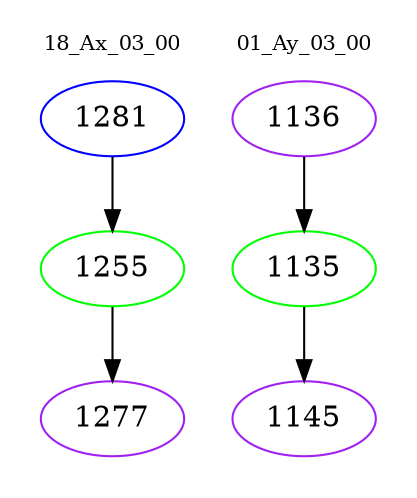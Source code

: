 digraph{
subgraph cluster_0 {
color = white
label = "18_Ax_03_00";
fontsize=10;
T0_1281 [label="1281", color="blue"]
T0_1281 -> T0_1255 [color="black"]
T0_1255 [label="1255", color="green"]
T0_1255 -> T0_1277 [color="black"]
T0_1277 [label="1277", color="purple"]
}
subgraph cluster_1 {
color = white
label = "01_Ay_03_00";
fontsize=10;
T1_1136 [label="1136", color="purple"]
T1_1136 -> T1_1135 [color="black"]
T1_1135 [label="1135", color="green"]
T1_1135 -> T1_1145 [color="black"]
T1_1145 [label="1145", color="purple"]
}
}
